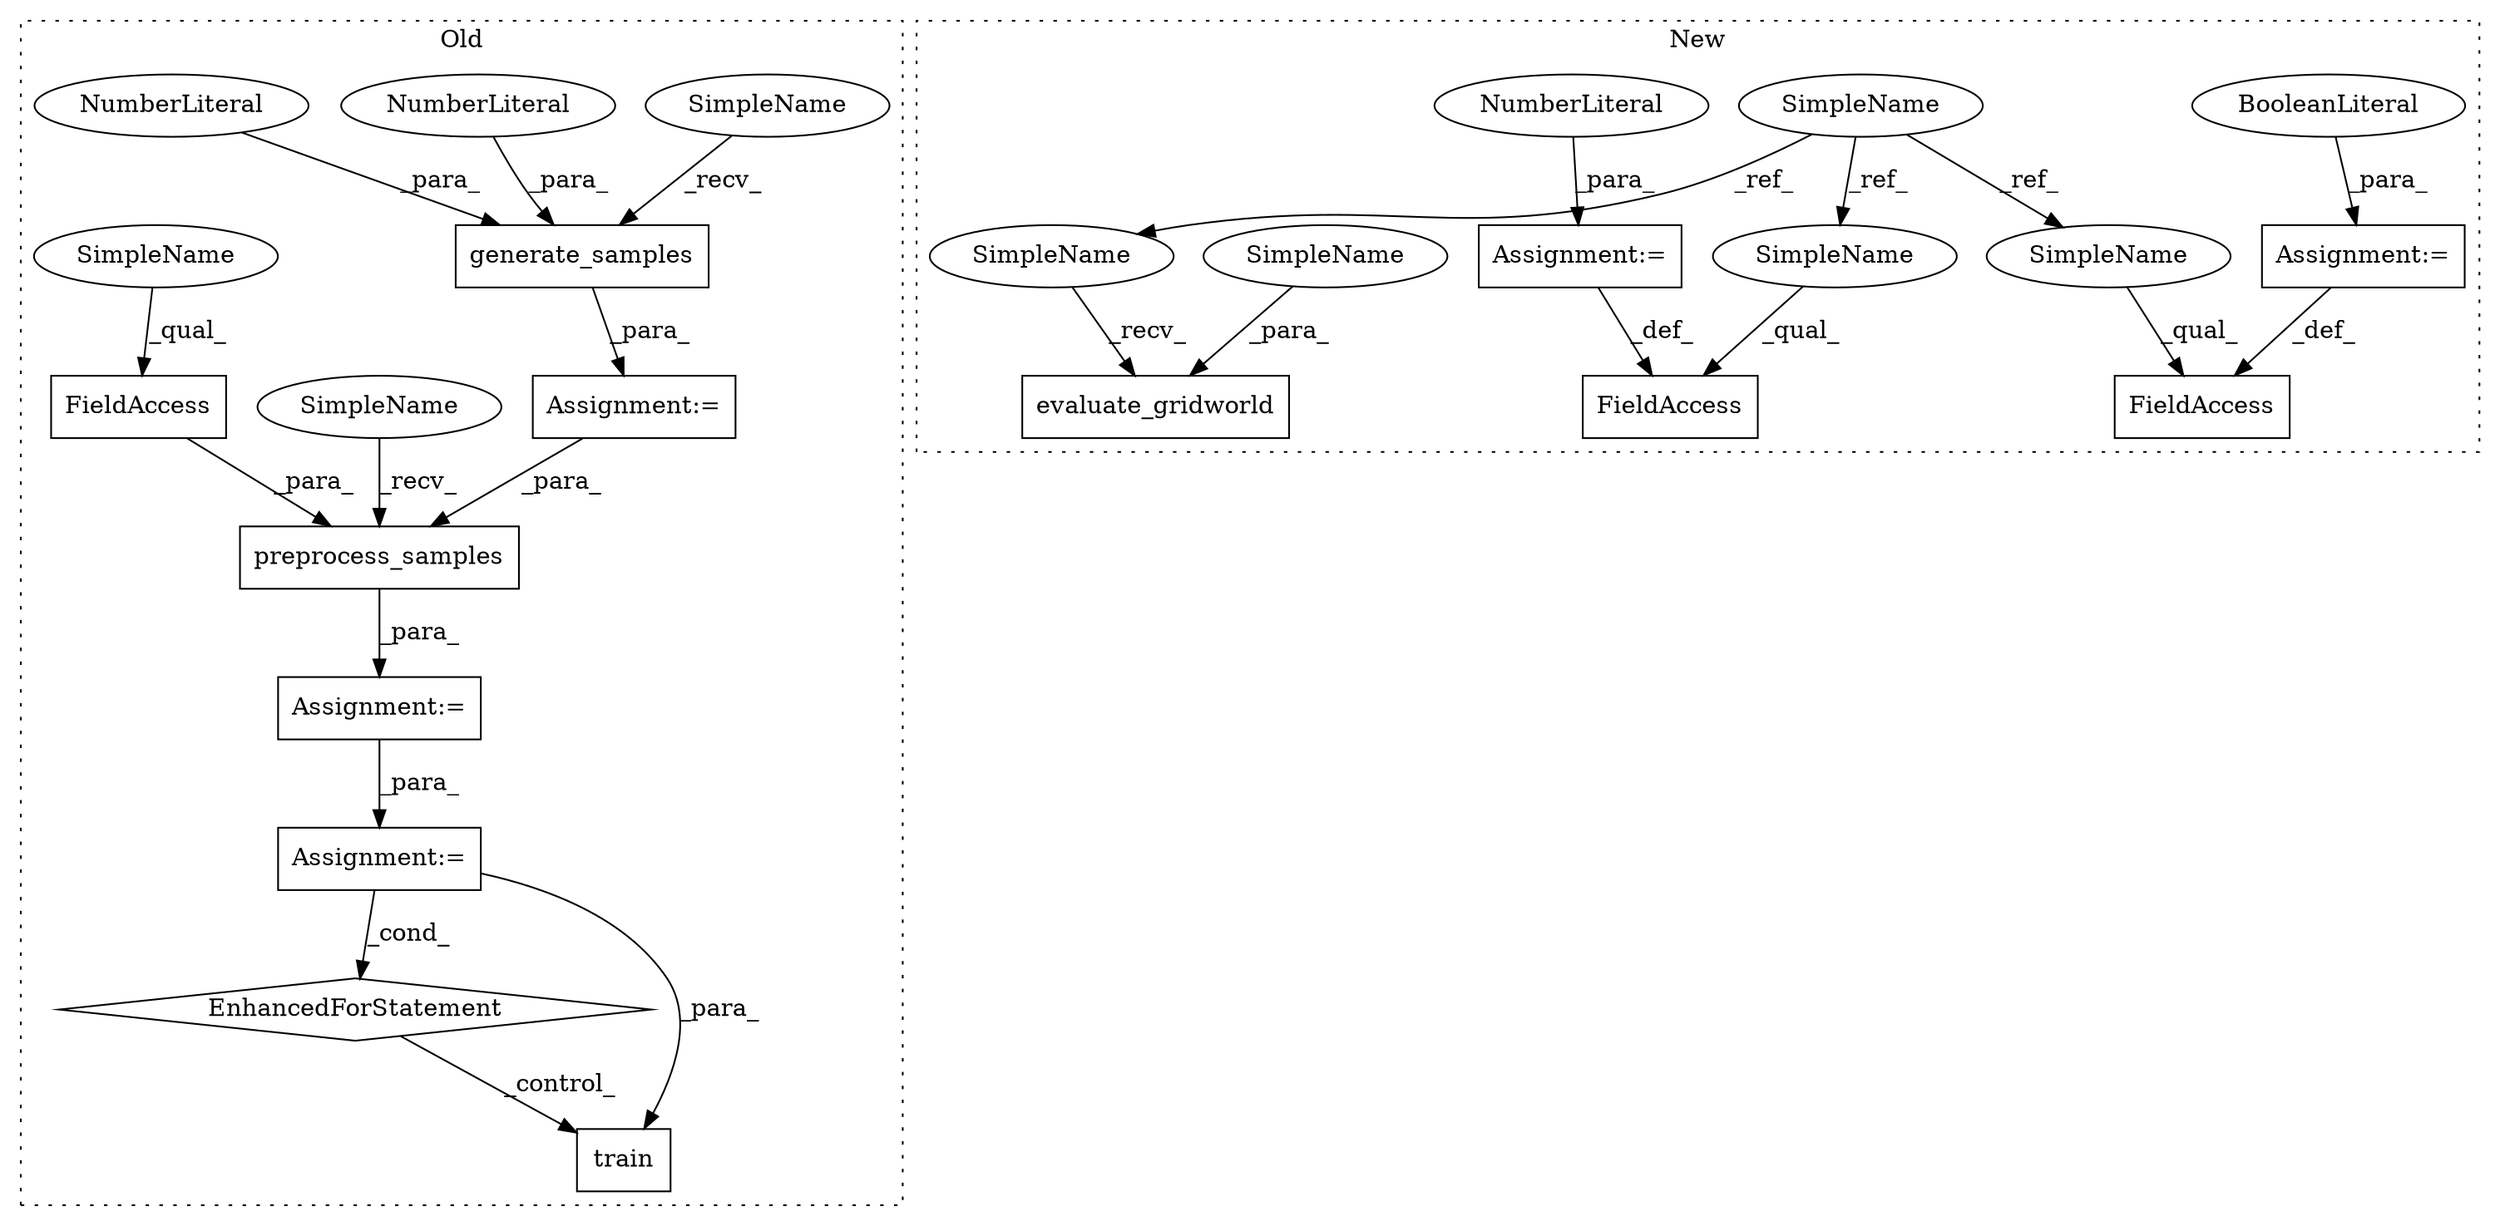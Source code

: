 digraph G {
subgraph cluster0 {
1 [label="generate_samples" a="32" s="7185,7221" l="17,1" shape="box"];
3 [label="preprocess_samples" a="32" s="7481,7535" l="19,1" shape="box"];
4 [label="EnhancedForStatement" a="70" s="7542,7609" l="53,2" shape="diamond"];
5 [label="FieldAccess" a="22" s="7508" l="19" shape="box"];
6 [label="train" a="32" s="7627,7636" l="6,1" shape="box"];
7 [label="NumberLiteral" a="34" s="7202" l="6" shape="ellipse"];
8 [label="NumberLiteral" a="34" s="7209" l="3" shape="ellipse"];
11 [label="Assignment:=" a="7" s="7172" l="1" shape="box"];
14 [label="Assignment:=" a="7" s="7542,7609" l="53,2" shape="box"];
15 [label="Assignment:=" a="7" s="7468" l="1" shape="box"];
19 [label="SimpleName" a="42" s="7173" l="11" shape="ellipse"];
20 [label="SimpleName" a="42" s="7469" l="11" shape="ellipse"];
24 [label="SimpleName" a="42" s="7508" l="4" shape="ellipse"];
label = "Old";
style="dotted";
}
subgraph cluster1 {
2 [label="evaluate_gridworld" a="32" s="7360,7425" l="19,1" shape="box"];
9 [label="SimpleName" a="42" s="6755" l="4" shape="ellipse"];
10 [label="FieldAccess" a="22" s="7020" l="20" shape="box"];
12 [label="Assignment:=" a="7" s="7040" l="1" shape="box"];
13 [label="BooleanLiteral" a="9" s="7041" l="5" shape="ellipse"];
16 [label="FieldAccess" a="22" s="7052" l="24" shape="box"];
17 [label="Assignment:=" a="7" s="7076" l="1" shape="box"];
18 [label="NumberLiteral" a="34" s="7077" l="4" shape="ellipse"];
21 [label="SimpleName" a="42" s="7052" l="4" shape="ellipse"];
22 [label="SimpleName" a="42" s="7020" l="4" shape="ellipse"];
23 [label="SimpleName" a="42" s="7355" l="4" shape="ellipse"];
25 [label="SimpleName" a="42" s="7379" l="11" shape="ellipse"];
label = "New";
style="dotted";
}
1 -> 11 [label="_para_"];
3 -> 15 [label="_para_"];
4 -> 6 [label="_control_"];
5 -> 3 [label="_para_"];
7 -> 1 [label="_para_"];
8 -> 1 [label="_para_"];
9 -> 22 [label="_ref_"];
9 -> 23 [label="_ref_"];
9 -> 21 [label="_ref_"];
11 -> 3 [label="_para_"];
12 -> 10 [label="_def_"];
13 -> 12 [label="_para_"];
14 -> 6 [label="_para_"];
14 -> 4 [label="_cond_"];
15 -> 14 [label="_para_"];
17 -> 16 [label="_def_"];
18 -> 17 [label="_para_"];
19 -> 1 [label="_recv_"];
20 -> 3 [label="_recv_"];
21 -> 16 [label="_qual_"];
22 -> 10 [label="_qual_"];
23 -> 2 [label="_recv_"];
24 -> 5 [label="_qual_"];
25 -> 2 [label="_para_"];
}